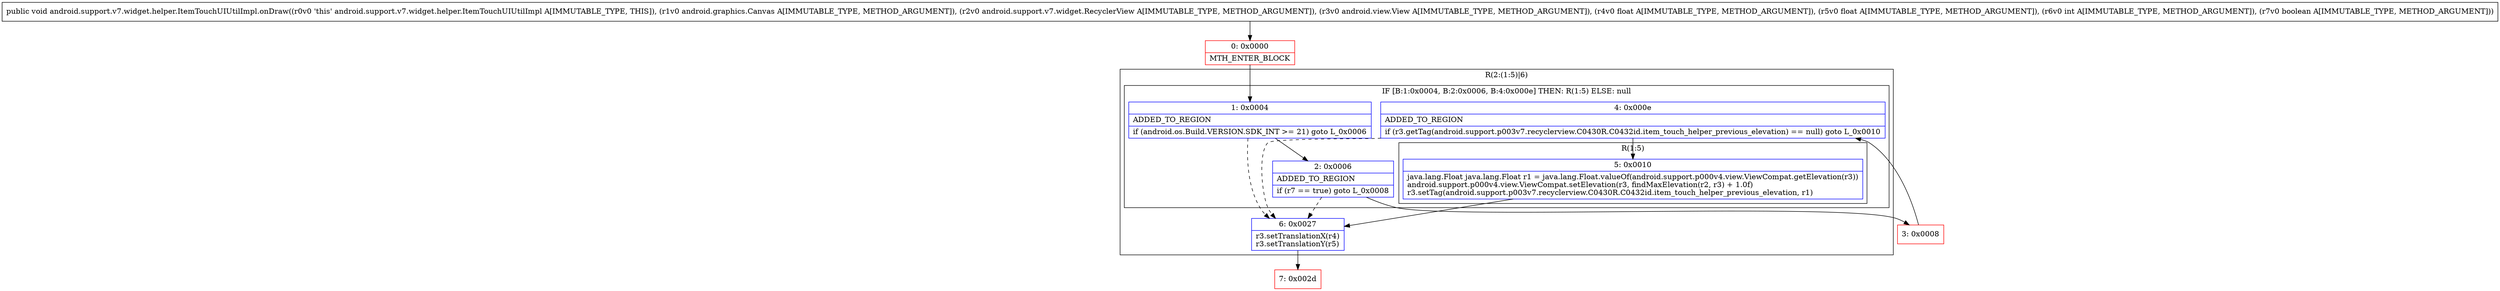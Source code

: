 digraph "CFG forandroid.support.v7.widget.helper.ItemTouchUIUtilImpl.onDraw(Landroid\/graphics\/Canvas;Landroid\/support\/v7\/widget\/RecyclerView;Landroid\/view\/View;FFIZ)V" {
subgraph cluster_Region_794074899 {
label = "R(2:(1:5)|6)";
node [shape=record,color=blue];
subgraph cluster_IfRegion_1397268891 {
label = "IF [B:1:0x0004, B:2:0x0006, B:4:0x000e] THEN: R(1:5) ELSE: null";
node [shape=record,color=blue];
Node_1 [shape=record,label="{1\:\ 0x0004|ADDED_TO_REGION\l|if (android.os.Build.VERSION.SDK_INT \>= 21) goto L_0x0006\l}"];
Node_2 [shape=record,label="{2\:\ 0x0006|ADDED_TO_REGION\l|if (r7 == true) goto L_0x0008\l}"];
Node_4 [shape=record,label="{4\:\ 0x000e|ADDED_TO_REGION\l|if (r3.getTag(android.support.p003v7.recyclerview.C0430R.C0432id.item_touch_helper_previous_elevation) == null) goto L_0x0010\l}"];
subgraph cluster_Region_7962471 {
label = "R(1:5)";
node [shape=record,color=blue];
Node_5 [shape=record,label="{5\:\ 0x0010|java.lang.Float java.lang.Float r1 = java.lang.Float.valueOf(android.support.p000v4.view.ViewCompat.getElevation(r3))\landroid.support.p000v4.view.ViewCompat.setElevation(r3, findMaxElevation(r2, r3) + 1.0f)\lr3.setTag(android.support.p003v7.recyclerview.C0430R.C0432id.item_touch_helper_previous_elevation, r1)\l}"];
}
}
Node_6 [shape=record,label="{6\:\ 0x0027|r3.setTranslationX(r4)\lr3.setTranslationY(r5)\l}"];
}
Node_0 [shape=record,color=red,label="{0\:\ 0x0000|MTH_ENTER_BLOCK\l}"];
Node_3 [shape=record,color=red,label="{3\:\ 0x0008}"];
Node_7 [shape=record,color=red,label="{7\:\ 0x002d}"];
MethodNode[shape=record,label="{public void android.support.v7.widget.helper.ItemTouchUIUtilImpl.onDraw((r0v0 'this' android.support.v7.widget.helper.ItemTouchUIUtilImpl A[IMMUTABLE_TYPE, THIS]), (r1v0 android.graphics.Canvas A[IMMUTABLE_TYPE, METHOD_ARGUMENT]), (r2v0 android.support.v7.widget.RecyclerView A[IMMUTABLE_TYPE, METHOD_ARGUMENT]), (r3v0 android.view.View A[IMMUTABLE_TYPE, METHOD_ARGUMENT]), (r4v0 float A[IMMUTABLE_TYPE, METHOD_ARGUMENT]), (r5v0 float A[IMMUTABLE_TYPE, METHOD_ARGUMENT]), (r6v0 int A[IMMUTABLE_TYPE, METHOD_ARGUMENT]), (r7v0 boolean A[IMMUTABLE_TYPE, METHOD_ARGUMENT])) }"];
MethodNode -> Node_0;
Node_1 -> Node_2;
Node_1 -> Node_6[style=dashed];
Node_2 -> Node_3;
Node_2 -> Node_6[style=dashed];
Node_4 -> Node_5;
Node_4 -> Node_6[style=dashed];
Node_5 -> Node_6;
Node_6 -> Node_7;
Node_0 -> Node_1;
Node_3 -> Node_4;
}

